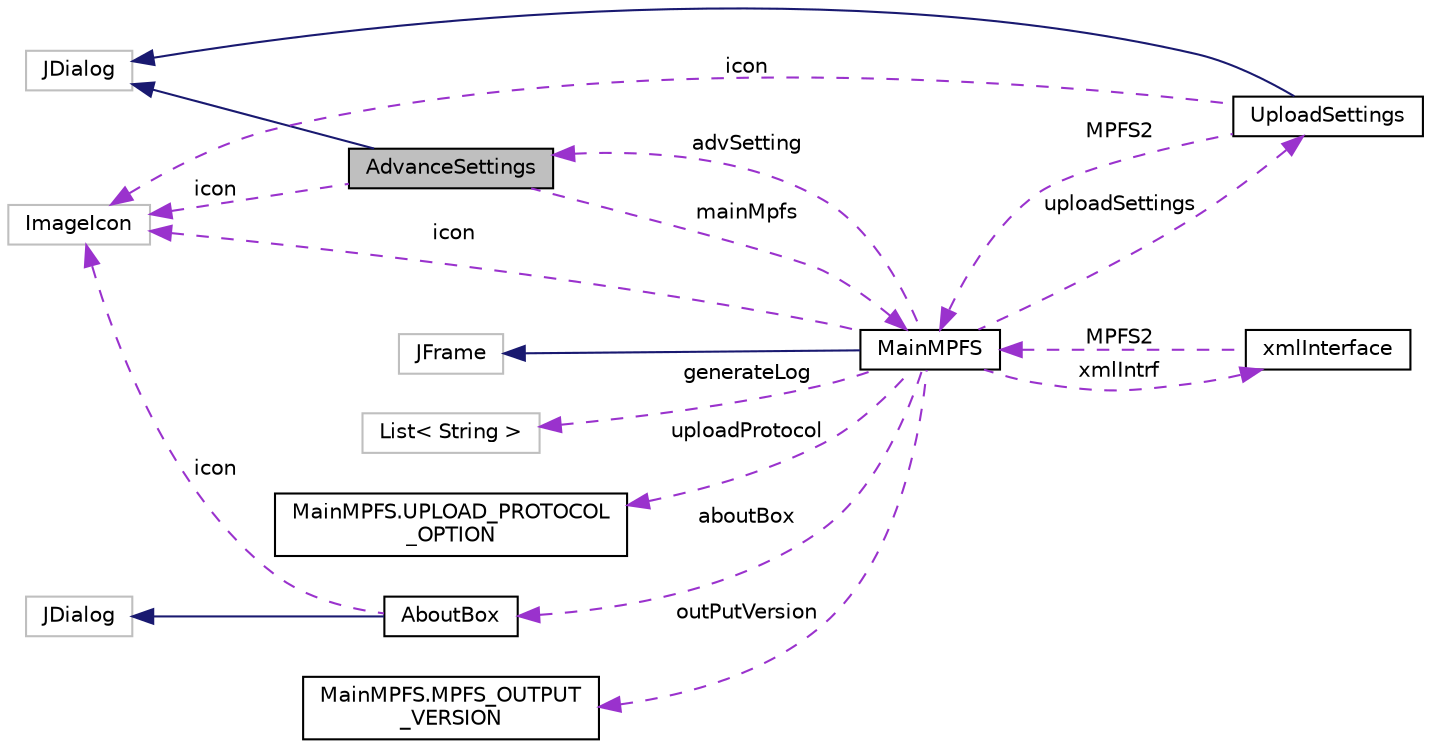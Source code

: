 digraph "AdvanceSettings"
{
  edge [fontname="Helvetica",fontsize="10",labelfontname="Helvetica",labelfontsize="10"];
  node [fontname="Helvetica",fontsize="10",shape=record];
  rankdir="LR";
  Node1 [label="AdvanceSettings",height=0.2,width=0.4,color="black", fillcolor="grey75", style="filled", fontcolor="black"];
  Node2 -> Node1 [dir="back",color="midnightblue",fontsize="10",style="solid"];
  Node2 [label="JDialog",height=0.2,width=0.4,color="grey75", fillcolor="white", style="filled"];
  Node3 -> Node1 [dir="back",color="darkorchid3",fontsize="10",style="dashed",label=" icon" ];
  Node3 [label="ImageIcon",height=0.2,width=0.4,color="grey75", fillcolor="white", style="filled"];
  Node4 -> Node1 [dir="back",color="darkorchid3",fontsize="10",style="dashed",label=" mainMpfs" ];
  Node4 [label="MainMPFS",height=0.2,width=0.4,color="black", fillcolor="white", style="filled",URL="$class_microchip_m_p_f_s_1_1_main_m_p_f_s.html"];
  Node5 -> Node4 [dir="back",color="midnightblue",fontsize="10",style="solid"];
  Node5 [label="JFrame",height=0.2,width=0.4,color="grey75", fillcolor="white", style="filled"];
  Node1 -> Node4 [dir="back",color="darkorchid3",fontsize="10",style="dashed",label=" advSetting" ];
  Node6 -> Node4 [dir="back",color="darkorchid3",fontsize="10",style="dashed",label=" uploadSettings" ];
  Node6 [label="UploadSettings",height=0.2,width=0.4,color="black", fillcolor="white", style="filled",URL="$class_microchip_m_p_f_s_1_1_upload_settings.html"];
  Node2 -> Node6 [dir="back",color="midnightblue",fontsize="10",style="solid"];
  Node3 -> Node6 [dir="back",color="darkorchid3",fontsize="10",style="dashed",label=" icon" ];
  Node4 -> Node6 [dir="back",color="darkorchid3",fontsize="10",style="dashed",label=" MPFS2" ];
  Node7 -> Node4 [dir="back",color="darkorchid3",fontsize="10",style="dashed",label=" generateLog" ];
  Node7 [label="List\< String \>",height=0.2,width=0.4,color="grey75", fillcolor="white", style="filled"];
  Node3 -> Node4 [dir="back",color="darkorchid3",fontsize="10",style="dashed",label=" icon" ];
  Node8 -> Node4 [dir="back",color="darkorchid3",fontsize="10",style="dashed",label=" uploadProtocol" ];
  Node8 [label="MainMPFS.UPLOAD_PROTOCOL\l_OPTION",height=0.2,width=0.4,color="black", fillcolor="white", style="filled",URL="$enum_microchip_m_p_f_s_1_1_main_m_p_f_s_1_1_u_p_l_o_a_d___p_r_o_t_o_c_o_l___o_p_t_i_o_n.html"];
  Node9 -> Node4 [dir="back",color="darkorchid3",fontsize="10",style="dashed",label=" aboutBox" ];
  Node9 [label="AboutBox",height=0.2,width=0.4,color="black", fillcolor="white", style="filled",URL="$class_microchip_m_p_f_s_1_1_about_box.html"];
  Node10 -> Node9 [dir="back",color="midnightblue",fontsize="10",style="solid"];
  Node10 [label="JDialog",height=0.2,width=0.4,color="grey75", fillcolor="white", style="filled"];
  Node3 -> Node9 [dir="back",color="darkorchid3",fontsize="10",style="dashed",label=" icon" ];
  Node11 -> Node4 [dir="back",color="darkorchid3",fontsize="10",style="dashed",label=" outPutVersion" ];
  Node11 [label="MainMPFS.MPFS_OUTPUT\l_VERSION",height=0.2,width=0.4,color="black", fillcolor="white", style="filled",URL="$enum_microchip_m_p_f_s_1_1_main_m_p_f_s_1_1_m_p_f_s___o_u_t_p_u_t___v_e_r_s_i_o_n.html"];
  Node12 -> Node4 [dir="back",color="darkorchid3",fontsize="10",style="dashed",label=" xmlIntrf" ];
  Node12 [label="xmlInterface",height=0.2,width=0.4,color="black", fillcolor="white", style="filled",URL="$class_microchip_m_p_f_s_1_1xml_interface.html"];
  Node4 -> Node12 [dir="back",color="darkorchid3",fontsize="10",style="dashed",label=" MPFS2" ];
}
